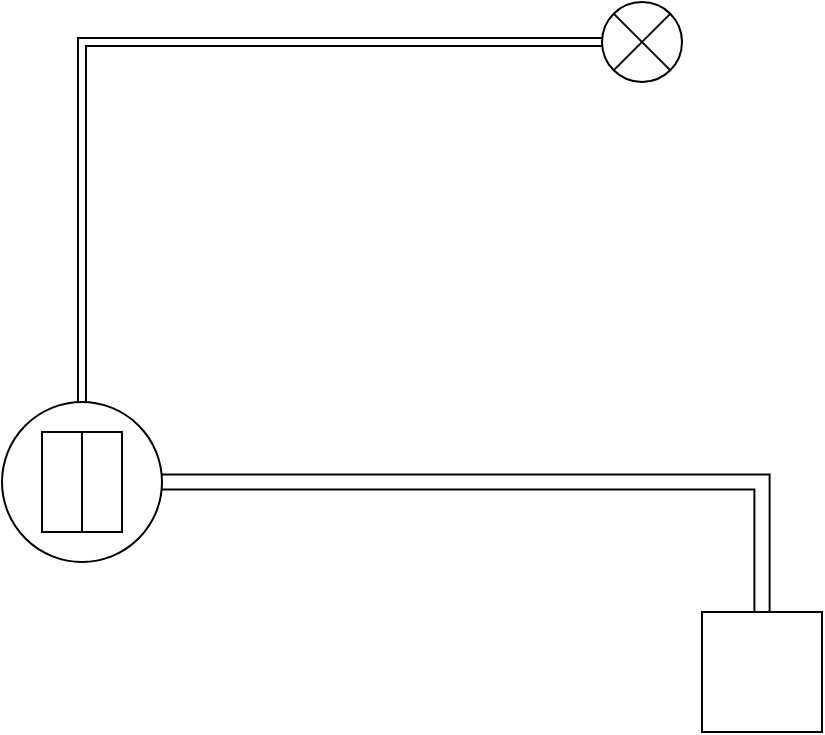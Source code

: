 <mxfile version="21.6.8" type="github">
  <diagram name="Page-1" id="7e0a89b8-554c-2b80-1dc8-d5c74ca68de4">
    <mxGraphModel dx="1366" dy="718" grid="1" gridSize="10" guides="1" tooltips="1" connect="1" arrows="1" fold="1" page="1" pageScale="1" pageWidth="1100" pageHeight="850" background="none" math="0" shadow="0">
      <root>
        <mxCell id="0" />
        <mxCell id="1" parent="0" />
        <mxCell id="5weRVLNmfLaxIHP2Pojv-3" value="" style="rounded=0;whiteSpace=wrap;html=1;" vertex="1" parent="1">
          <mxGeometry x="930" y="405" width="60" height="60" as="geometry" />
        </mxCell>
        <mxCell id="5weRVLNmfLaxIHP2Pojv-4" value="" style="shape=link;html=1;rounded=0;entryX=0.5;entryY=0;entryDx=0;entryDy=0;width=-7.609;" edge="1" parent="1" target="5weRVLNmfLaxIHP2Pojv-3">
          <mxGeometry width="100" relative="1" as="geometry">
            <mxPoint x="660" y="340" as="sourcePoint" />
            <mxPoint x="760" y="340" as="targetPoint" />
            <Array as="points">
              <mxPoint x="960" y="340" />
            </Array>
          </mxGeometry>
        </mxCell>
        <mxCell id="5weRVLNmfLaxIHP2Pojv-9" value="" style="ellipse;whiteSpace=wrap;html=1;aspect=fixed;" vertex="1" parent="1">
          <mxGeometry x="580" y="300" width="80" height="80" as="geometry" />
        </mxCell>
        <mxCell id="5weRVLNmfLaxIHP2Pojv-10" value="" style="rounded=0;whiteSpace=wrap;html=1;rotation=90;" vertex="1" parent="1">
          <mxGeometry x="585" y="330" width="50" height="20" as="geometry" />
        </mxCell>
        <mxCell id="5weRVLNmfLaxIHP2Pojv-11" value="" style="rounded=0;whiteSpace=wrap;html=1;rotation=90;" vertex="1" parent="1">
          <mxGeometry x="605" y="330" width="50" height="20" as="geometry" />
        </mxCell>
        <mxCell id="5weRVLNmfLaxIHP2Pojv-12" value="" style="shape=link;html=1;rounded=0;" edge="1" parent="1" source="5weRVLNmfLaxIHP2Pojv-9">
          <mxGeometry width="100" relative="1" as="geometry">
            <mxPoint x="620" y="200" as="sourcePoint" />
            <mxPoint x="880" y="120" as="targetPoint" />
            <Array as="points">
              <mxPoint x="620" y="120" />
            </Array>
          </mxGeometry>
        </mxCell>
        <mxCell id="5weRVLNmfLaxIHP2Pojv-13" value="" style="shape=sumEllipse;perimeter=ellipsePerimeter;whiteSpace=wrap;html=1;backgroundOutline=1;" vertex="1" parent="1">
          <mxGeometry x="880" y="100" width="40" height="40" as="geometry" />
        </mxCell>
      </root>
    </mxGraphModel>
  </diagram>
</mxfile>
